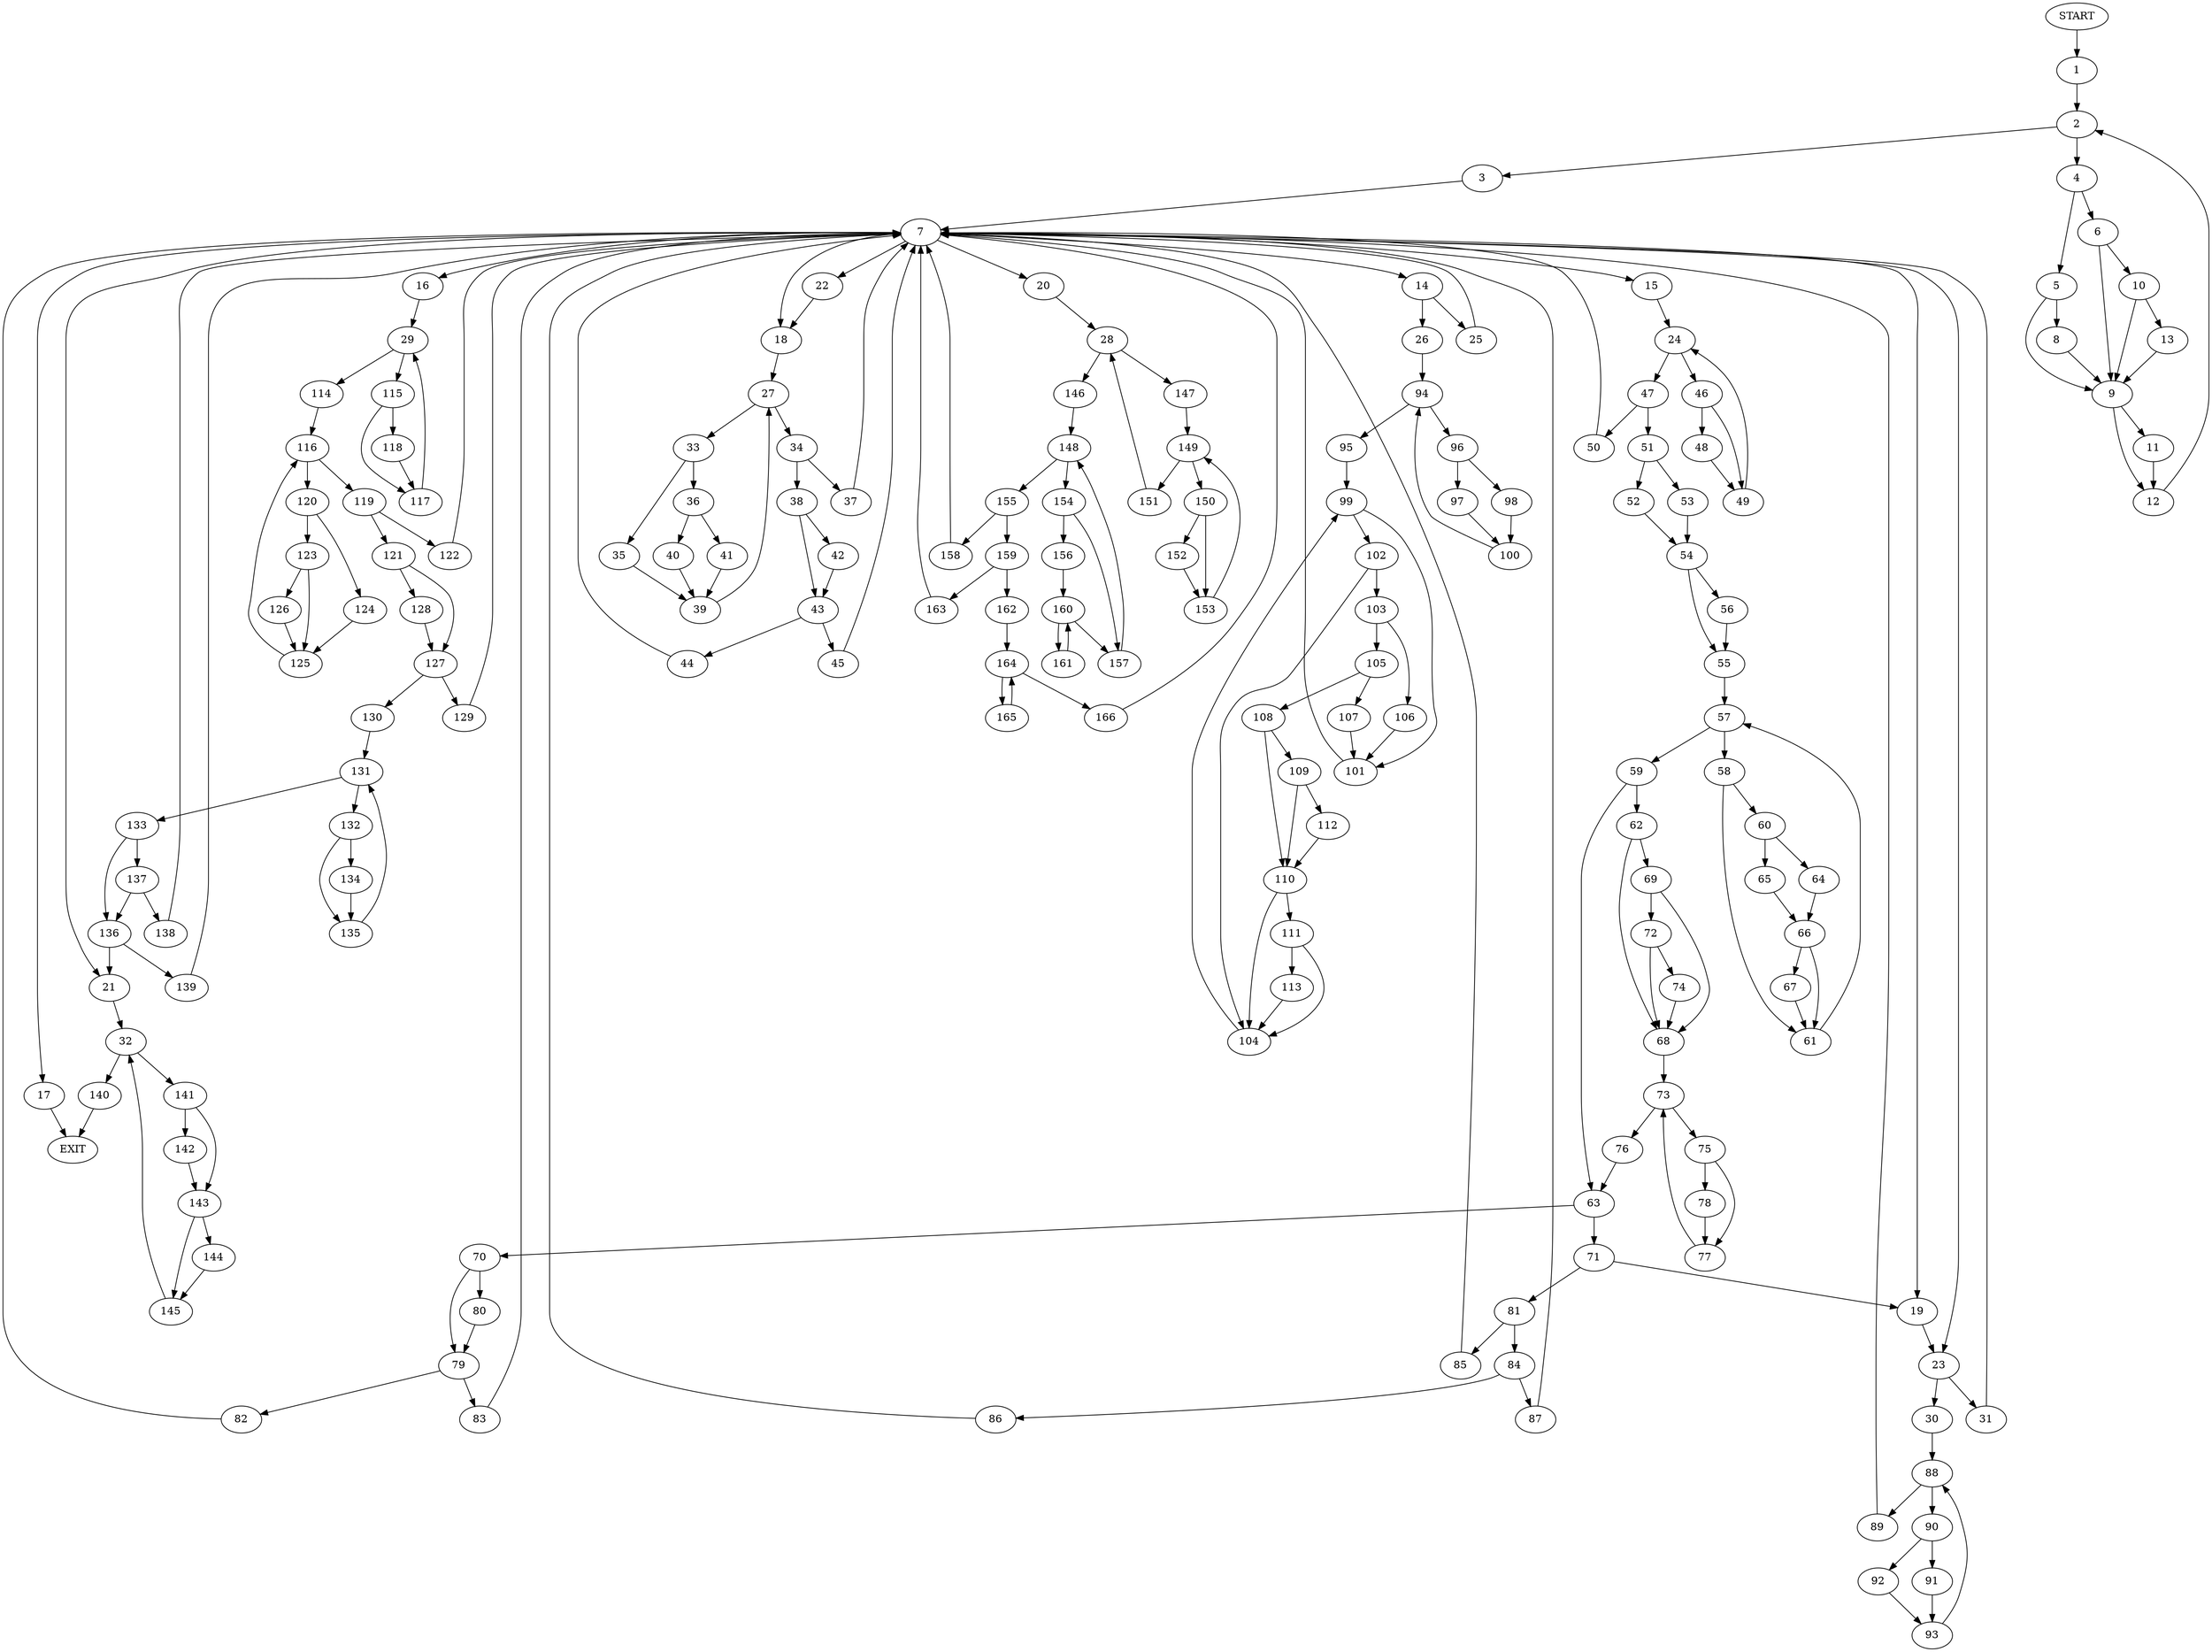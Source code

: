 digraph {
0 [label="START"]
167 [label="EXIT"]
0 -> 1
1 -> 2
2 -> 3
2 -> 4
4 -> 5
4 -> 6
3 -> 7
5 -> 8
5 -> 9
6 -> 10
6 -> 9
8 -> 9
9 -> 11
9 -> 12
10 -> 13
10 -> 9
13 -> 9
11 -> 12
12 -> 2
7 -> 14
7 -> 15
7 -> 16
7 -> 17
7 -> 18
7 -> 19
7 -> 20
7 -> 21
7 -> 22
7 -> 23
15 -> 24
14 -> 25
14 -> 26
19 -> 23
22 -> 18
18 -> 27
20 -> 28
17 -> 167
16 -> 29
23 -> 30
23 -> 31
21 -> 32
27 -> 33
27 -> 34
33 -> 35
33 -> 36
34 -> 37
34 -> 38
35 -> 39
36 -> 40
36 -> 41
39 -> 27
40 -> 39
41 -> 39
37 -> 7
38 -> 42
38 -> 43
42 -> 43
43 -> 44
43 -> 45
44 -> 7
45 -> 7
24 -> 46
24 -> 47
46 -> 48
46 -> 49
47 -> 50
47 -> 51
49 -> 24
48 -> 49
51 -> 52
51 -> 53
50 -> 7
52 -> 54
53 -> 54
54 -> 55
54 -> 56
56 -> 55
55 -> 57
57 -> 58
57 -> 59
58 -> 60
58 -> 61
59 -> 62
59 -> 63
60 -> 64
60 -> 65
61 -> 57
65 -> 66
64 -> 66
66 -> 67
66 -> 61
67 -> 61
62 -> 68
62 -> 69
63 -> 70
63 -> 71
69 -> 72
69 -> 68
68 -> 73
72 -> 68
72 -> 74
74 -> 68
73 -> 75
73 -> 76
76 -> 63
75 -> 77
75 -> 78
78 -> 77
77 -> 73
70 -> 79
70 -> 80
71 -> 81
71 -> 19
79 -> 82
79 -> 83
80 -> 79
82 -> 7
83 -> 7
81 -> 84
81 -> 85
84 -> 86
84 -> 87
85 -> 7
87 -> 7
86 -> 7
30 -> 88
31 -> 7
88 -> 89
88 -> 90
89 -> 7
90 -> 91
90 -> 92
92 -> 93
91 -> 93
93 -> 88
25 -> 7
26 -> 94
94 -> 95
94 -> 96
96 -> 97
96 -> 98
95 -> 99
98 -> 100
97 -> 100
100 -> 94
99 -> 101
99 -> 102
101 -> 7
102 -> 103
102 -> 104
103 -> 105
103 -> 106
104 -> 99
105 -> 107
105 -> 108
106 -> 101
108 -> 109
108 -> 110
107 -> 101
110 -> 111
110 -> 104
109 -> 112
109 -> 110
112 -> 110
111 -> 113
111 -> 104
113 -> 104
29 -> 114
29 -> 115
114 -> 116
115 -> 117
115 -> 118
118 -> 117
117 -> 29
116 -> 119
116 -> 120
119 -> 121
119 -> 122
120 -> 123
120 -> 124
123 -> 125
123 -> 126
124 -> 125
125 -> 116
126 -> 125
122 -> 7
121 -> 127
121 -> 128
127 -> 129
127 -> 130
128 -> 127
130 -> 131
129 -> 7
131 -> 132
131 -> 133
132 -> 134
132 -> 135
133 -> 136
133 -> 137
134 -> 135
135 -> 131
137 -> 136
137 -> 138
136 -> 139
136 -> 21
138 -> 7
139 -> 7
32 -> 140
32 -> 141
140 -> 167
141 -> 142
141 -> 143
143 -> 144
143 -> 145
142 -> 143
144 -> 145
145 -> 32
28 -> 146
28 -> 147
146 -> 148
147 -> 149
149 -> 150
149 -> 151
151 -> 28
150 -> 152
150 -> 153
152 -> 153
153 -> 149
148 -> 154
148 -> 155
154 -> 156
154 -> 157
155 -> 158
155 -> 159
156 -> 160
157 -> 148
160 -> 161
160 -> 157
161 -> 160
158 -> 7
159 -> 162
159 -> 163
162 -> 164
163 -> 7
164 -> 165
164 -> 166
165 -> 164
166 -> 7
}
